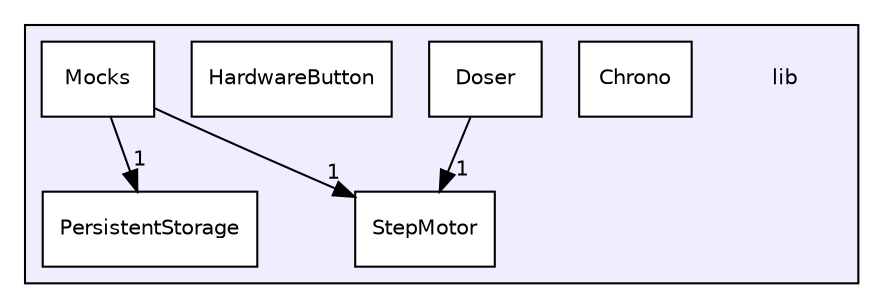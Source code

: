 digraph "/home/koray/Documents/PlatformIO/Projects/Dose/Dose/lib" {
  compound=true
  node [ fontsize="10", fontname="Helvetica"];
  edge [ labelfontsize="10", labelfontname="Helvetica"];
  subgraph clusterdir_97aefd0d527b934f1d99a682da8fe6a9 {
    graph [ bgcolor="#eeeeff", pencolor="black", label="" URL="dir_97aefd0d527b934f1d99a682da8fe6a9.html"];
    dir_97aefd0d527b934f1d99a682da8fe6a9 [shape=plaintext label="lib"];
    dir_7790737b37010f06583abd9728eefd35 [shape=box label="Chrono" color="black" fillcolor="white" style="filled" URL="dir_7790737b37010f06583abd9728eefd35.html"];
    dir_5c3d1bfc8cd9469cdc2e448ff4067c34 [shape=box label="Doser" color="black" fillcolor="white" style="filled" URL="dir_5c3d1bfc8cd9469cdc2e448ff4067c34.html"];
    dir_db9d5dc6a843c2dbdbb6e54ba09d4007 [shape=box label="HardwareButton" color="black" fillcolor="white" style="filled" URL="dir_db9d5dc6a843c2dbdbb6e54ba09d4007.html"];
    dir_5fbf237877d3f18ddd53d9d6f6848b15 [shape=box label="Mocks" color="black" fillcolor="white" style="filled" URL="dir_5fbf237877d3f18ddd53d9d6f6848b15.html"];
    dir_daee5f165b59fdb1155de5a098cc1022 [shape=box label="PersistentStorage" color="black" fillcolor="white" style="filled" URL="dir_daee5f165b59fdb1155de5a098cc1022.html"];
    dir_1c136afa0f79c89ed15be5fcff3fa696 [shape=box label="StepMotor" color="black" fillcolor="white" style="filled" URL="dir_1c136afa0f79c89ed15be5fcff3fa696.html"];
  }
  dir_5c3d1bfc8cd9469cdc2e448ff4067c34->dir_1c136afa0f79c89ed15be5fcff3fa696 [headlabel="1", labeldistance=1.5 headhref="dir_000003_000007.html"];
  dir_5fbf237877d3f18ddd53d9d6f6848b15->dir_1c136afa0f79c89ed15be5fcff3fa696 [headlabel="1", labeldistance=1.5 headhref="dir_000005_000007.html"];
  dir_5fbf237877d3f18ddd53d9d6f6848b15->dir_daee5f165b59fdb1155de5a098cc1022 [headlabel="1", labeldistance=1.5 headhref="dir_000005_000006.html"];
}
